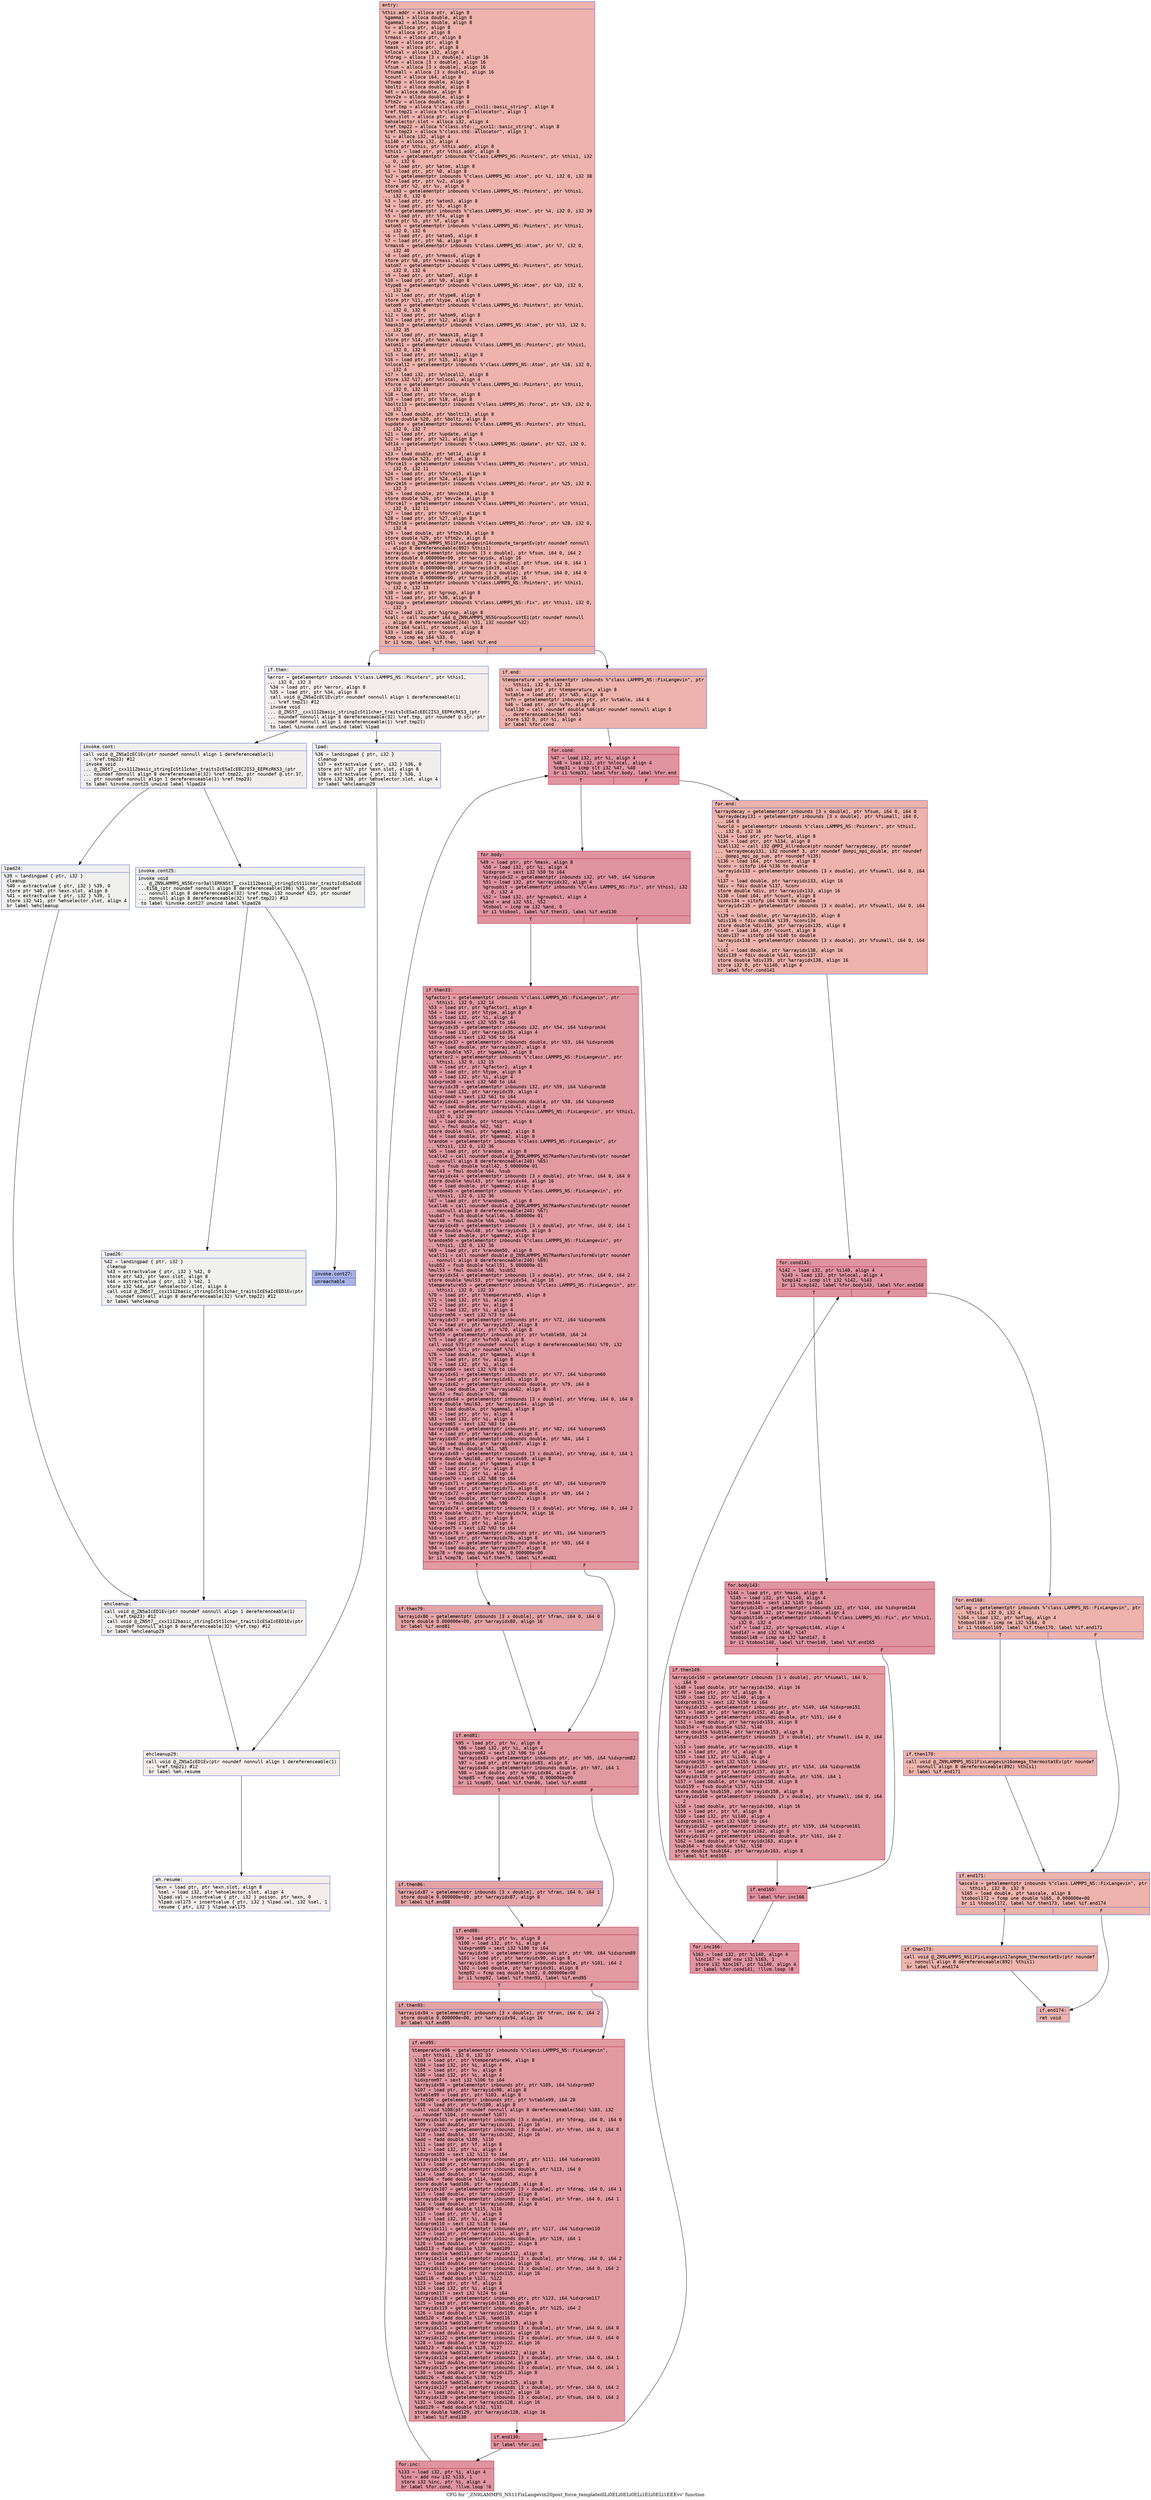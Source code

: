 digraph "CFG for '_ZN9LAMMPS_NS11FixLangevin20post_force_templatedILi0ELi0ELi0ELi1ELi0ELi1EEEvv' function" {
	label="CFG for '_ZN9LAMMPS_NS11FixLangevin20post_force_templatedILi0ELi0ELi0ELi1ELi0ELi1EEEvv' function";

	Node0x55e6b22d0300 [shape=record,color="#3d50c3ff", style=filled, fillcolor="#d6524470" fontname="Courier",label="{entry:\l|  %this.addr = alloca ptr, align 8\l  %gamma1 = alloca double, align 8\l  %gamma2 = alloca double, align 8\l  %v = alloca ptr, align 8\l  %f = alloca ptr, align 8\l  %rmass = alloca ptr, align 8\l  %type = alloca ptr, align 8\l  %mask = alloca ptr, align 8\l  %nlocal = alloca i32, align 4\l  %fdrag = alloca [3 x double], align 16\l  %fran = alloca [3 x double], align 16\l  %fsum = alloca [3 x double], align 16\l  %fsumall = alloca [3 x double], align 16\l  %count = alloca i64, align 8\l  %fswap = alloca double, align 8\l  %boltz = alloca double, align 8\l  %dt = alloca double, align 8\l  %mvv2e = alloca double, align 8\l  %ftm2v = alloca double, align 8\l  %ref.tmp = alloca %\"class.std::__cxx11::basic_string\", align 8\l  %ref.tmp21 = alloca %\"class.std::allocator\", align 1\l  %exn.slot = alloca ptr, align 8\l  %ehselector.slot = alloca i32, align 4\l  %ref.tmp22 = alloca %\"class.std::__cxx11::basic_string\", align 8\l  %ref.tmp23 = alloca %\"class.std::allocator\", align 1\l  %i = alloca i32, align 4\l  %i140 = alloca i32, align 4\l  store ptr %this, ptr %this.addr, align 8\l  %this1 = load ptr, ptr %this.addr, align 8\l  %atom = getelementptr inbounds %\"class.LAMMPS_NS::Pointers\", ptr %this1, i32\l... 0, i32 6\l  %0 = load ptr, ptr %atom, align 8\l  %1 = load ptr, ptr %0, align 8\l  %v2 = getelementptr inbounds %\"class.LAMMPS_NS::Atom\", ptr %1, i32 0, i32 38\l  %2 = load ptr, ptr %v2, align 8\l  store ptr %2, ptr %v, align 8\l  %atom3 = getelementptr inbounds %\"class.LAMMPS_NS::Pointers\", ptr %this1,\l... i32 0, i32 6\l  %3 = load ptr, ptr %atom3, align 8\l  %4 = load ptr, ptr %3, align 8\l  %f4 = getelementptr inbounds %\"class.LAMMPS_NS::Atom\", ptr %4, i32 0, i32 39\l  %5 = load ptr, ptr %f4, align 8\l  store ptr %5, ptr %f, align 8\l  %atom5 = getelementptr inbounds %\"class.LAMMPS_NS::Pointers\", ptr %this1,\l... i32 0, i32 6\l  %6 = load ptr, ptr %atom5, align 8\l  %7 = load ptr, ptr %6, align 8\l  %rmass6 = getelementptr inbounds %\"class.LAMMPS_NS::Atom\", ptr %7, i32 0,\l... i32 40\l  %8 = load ptr, ptr %rmass6, align 8\l  store ptr %8, ptr %rmass, align 8\l  %atom7 = getelementptr inbounds %\"class.LAMMPS_NS::Pointers\", ptr %this1,\l... i32 0, i32 6\l  %9 = load ptr, ptr %atom7, align 8\l  %10 = load ptr, ptr %9, align 8\l  %type8 = getelementptr inbounds %\"class.LAMMPS_NS::Atom\", ptr %10, i32 0,\l... i32 34\l  %11 = load ptr, ptr %type8, align 8\l  store ptr %11, ptr %type, align 8\l  %atom9 = getelementptr inbounds %\"class.LAMMPS_NS::Pointers\", ptr %this1,\l... i32 0, i32 6\l  %12 = load ptr, ptr %atom9, align 8\l  %13 = load ptr, ptr %12, align 8\l  %mask10 = getelementptr inbounds %\"class.LAMMPS_NS::Atom\", ptr %13, i32 0,\l... i32 35\l  %14 = load ptr, ptr %mask10, align 8\l  store ptr %14, ptr %mask, align 8\l  %atom11 = getelementptr inbounds %\"class.LAMMPS_NS::Pointers\", ptr %this1,\l... i32 0, i32 6\l  %15 = load ptr, ptr %atom11, align 8\l  %16 = load ptr, ptr %15, align 8\l  %nlocal12 = getelementptr inbounds %\"class.LAMMPS_NS::Atom\", ptr %16, i32 0,\l... i32 4\l  %17 = load i32, ptr %nlocal12, align 8\l  store i32 %17, ptr %nlocal, align 4\l  %force = getelementptr inbounds %\"class.LAMMPS_NS::Pointers\", ptr %this1,\l... i32 0, i32 11\l  %18 = load ptr, ptr %force, align 8\l  %19 = load ptr, ptr %18, align 8\l  %boltz13 = getelementptr inbounds %\"class.LAMMPS_NS::Force\", ptr %19, i32 0,\l... i32 1\l  %20 = load double, ptr %boltz13, align 8\l  store double %20, ptr %boltz, align 8\l  %update = getelementptr inbounds %\"class.LAMMPS_NS::Pointers\", ptr %this1,\l... i32 0, i32 7\l  %21 = load ptr, ptr %update, align 8\l  %22 = load ptr, ptr %21, align 8\l  %dt14 = getelementptr inbounds %\"class.LAMMPS_NS::Update\", ptr %22, i32 0,\l... i32 1\l  %23 = load double, ptr %dt14, align 8\l  store double %23, ptr %dt, align 8\l  %force15 = getelementptr inbounds %\"class.LAMMPS_NS::Pointers\", ptr %this1,\l... i32 0, i32 11\l  %24 = load ptr, ptr %force15, align 8\l  %25 = load ptr, ptr %24, align 8\l  %mvv2e16 = getelementptr inbounds %\"class.LAMMPS_NS::Force\", ptr %25, i32 0,\l... i32 3\l  %26 = load double, ptr %mvv2e16, align 8\l  store double %26, ptr %mvv2e, align 8\l  %force17 = getelementptr inbounds %\"class.LAMMPS_NS::Pointers\", ptr %this1,\l... i32 0, i32 11\l  %27 = load ptr, ptr %force17, align 8\l  %28 = load ptr, ptr %27, align 8\l  %ftm2v18 = getelementptr inbounds %\"class.LAMMPS_NS::Force\", ptr %28, i32 0,\l... i32 4\l  %29 = load double, ptr %ftm2v18, align 8\l  store double %29, ptr %ftm2v, align 8\l  call void @_ZN9LAMMPS_NS11FixLangevin14compute_targetEv(ptr noundef nonnull\l... align 8 dereferenceable(892) %this1)\l  %arrayidx = getelementptr inbounds [3 x double], ptr %fsum, i64 0, i64 2\l  store double 0.000000e+00, ptr %arrayidx, align 16\l  %arrayidx19 = getelementptr inbounds [3 x double], ptr %fsum, i64 0, i64 1\l  store double 0.000000e+00, ptr %arrayidx19, align 8\l  %arrayidx20 = getelementptr inbounds [3 x double], ptr %fsum, i64 0, i64 0\l  store double 0.000000e+00, ptr %arrayidx20, align 16\l  %group = getelementptr inbounds %\"class.LAMMPS_NS::Pointers\", ptr %this1,\l... i32 0, i32 13\l  %30 = load ptr, ptr %group, align 8\l  %31 = load ptr, ptr %30, align 8\l  %igroup = getelementptr inbounds %\"class.LAMMPS_NS::Fix\", ptr %this1, i32 0,\l... i32 3\l  %32 = load i32, ptr %igroup, align 8\l  %call = call noundef i64 @_ZN9LAMMPS_NS5Group5countEi(ptr noundef nonnull\l... align 8 dereferenceable(244) %31, i32 noundef %32)\l  store i64 %call, ptr %count, align 8\l  %33 = load i64, ptr %count, align 8\l  %cmp = icmp eq i64 %33, 0\l  br i1 %cmp, label %if.then, label %if.end\l|{<s0>T|<s1>F}}"];
	Node0x55e6b22d0300:s0 -> Node0x55e6b22d88a0[tooltip="entry -> if.then\nProbability 0.00%" ];
	Node0x55e6b22d0300:s1 -> Node0x55e6b22d8910[tooltip="entry -> if.end\nProbability 100.00%" ];
	Node0x55e6b22d88a0 [shape=record,color="#3d50c3ff", style=filled, fillcolor="#e5d8d170" fontname="Courier",label="{if.then:\l|  %error = getelementptr inbounds %\"class.LAMMPS_NS::Pointers\", ptr %this1,\l... i32 0, i32 3\l  %34 = load ptr, ptr %error, align 8\l  %35 = load ptr, ptr %34, align 8\l  call void @_ZNSaIcEC1Ev(ptr noundef nonnull align 1 dereferenceable(1)\l... %ref.tmp21) #12\l  invoke void\l... @_ZNSt7__cxx1112basic_stringIcSt11char_traitsIcESaIcEEC2IS3_EEPKcRKS3_(ptr\l... noundef nonnull align 8 dereferenceable(32) %ref.tmp, ptr noundef @.str, ptr\l... noundef nonnull align 1 dereferenceable(1) %ref.tmp21)\l          to label %invoke.cont unwind label %lpad\l}"];
	Node0x55e6b22d88a0 -> Node0x55e6b22d8d90[tooltip="if.then -> invoke.cont\nProbability 50.00%" ];
	Node0x55e6b22d88a0 -> Node0x55e6b22d8de0[tooltip="if.then -> lpad\nProbability 50.00%" ];
	Node0x55e6b22d8d90 [shape=record,color="#3d50c3ff", style=filled, fillcolor="#e0dbd870" fontname="Courier",label="{invoke.cont:\l|  call void @_ZNSaIcEC1Ev(ptr noundef nonnull align 1 dereferenceable(1)\l... %ref.tmp23) #12\l  invoke void\l... @_ZNSt7__cxx1112basic_stringIcSt11char_traitsIcESaIcEEC2IS3_EEPKcRKS3_(ptr\l... noundef nonnull align 8 dereferenceable(32) %ref.tmp22, ptr noundef @.str.37,\l... ptr noundef nonnull align 1 dereferenceable(1) %ref.tmp23)\l          to label %invoke.cont25 unwind label %lpad24\l}"];
	Node0x55e6b22d8d90 -> Node0x55e6b22d90d0[tooltip="invoke.cont -> invoke.cont25\nProbability 50.00%" ];
	Node0x55e6b22d8d90 -> Node0x55e6b22d9120[tooltip="invoke.cont -> lpad24\nProbability 50.00%" ];
	Node0x55e6b22d90d0 [shape=record,color="#3d50c3ff", style=filled, fillcolor="#dedcdb70" fontname="Courier",label="{invoke.cont25:\l|  invoke void\l... @_ZN9LAMMPS_NS5Error3allERKNSt7__cxx1112basic_stringIcSt11char_traitsIcESaIcEE\l...EiS8_(ptr noundef nonnull align 8 dereferenceable(196) %35, ptr noundef\l... nonnull align 8 dereferenceable(32) %ref.tmp, i32 noundef 623, ptr noundef\l... nonnull align 8 dereferenceable(32) %ref.tmp22) #13\l          to label %invoke.cont27 unwind label %lpad26\l}"];
	Node0x55e6b22d90d0 -> Node0x55e6b22d9080[tooltip="invoke.cont25 -> invoke.cont27\nProbability 0.00%" ];
	Node0x55e6b22d90d0 -> Node0x55e6b22d9350[tooltip="invoke.cont25 -> lpad26\nProbability 100.00%" ];
	Node0x55e6b22d9080 [shape=record,color="#3d50c3ff", style=filled, fillcolor="#3d50c370" fontname="Courier",label="{invoke.cont27:\l|  unreachable\l}"];
	Node0x55e6b22d8de0 [shape=record,color="#3d50c3ff", style=filled, fillcolor="#e0dbd870" fontname="Courier",label="{lpad:\l|  %36 = landingpad \{ ptr, i32 \}\l          cleanup\l  %37 = extractvalue \{ ptr, i32 \} %36, 0\l  store ptr %37, ptr %exn.slot, align 8\l  %38 = extractvalue \{ ptr, i32 \} %36, 1\l  store i32 %38, ptr %ehselector.slot, align 4\l  br label %ehcleanup29\l}"];
	Node0x55e6b22d8de0 -> Node0x55e6b22d9850[tooltip="lpad -> ehcleanup29\nProbability 100.00%" ];
	Node0x55e6b22d9120 [shape=record,color="#3d50c3ff", style=filled, fillcolor="#dedcdb70" fontname="Courier",label="{lpad24:\l|  %39 = landingpad \{ ptr, i32 \}\l          cleanup\l  %40 = extractvalue \{ ptr, i32 \} %39, 0\l  store ptr %40, ptr %exn.slot, align 8\l  %41 = extractvalue \{ ptr, i32 \} %39, 1\l  store i32 %41, ptr %ehselector.slot, align 4\l  br label %ehcleanup\l}"];
	Node0x55e6b22d9120 -> Node0x55e6b22d9ba0[tooltip="lpad24 -> ehcleanup\nProbability 100.00%" ];
	Node0x55e6b22d9350 [shape=record,color="#3d50c3ff", style=filled, fillcolor="#dedcdb70" fontname="Courier",label="{lpad26:\l|  %42 = landingpad \{ ptr, i32 \}\l          cleanup\l  %43 = extractvalue \{ ptr, i32 \} %42, 0\l  store ptr %43, ptr %exn.slot, align 8\l  %44 = extractvalue \{ ptr, i32 \} %42, 1\l  store i32 %44, ptr %ehselector.slot, align 4\l  call void @_ZNSt7__cxx1112basic_stringIcSt11char_traitsIcESaIcEED1Ev(ptr\l... noundef nonnull align 8 dereferenceable(32) %ref.tmp22) #12\l  br label %ehcleanup\l}"];
	Node0x55e6b22d9350 -> Node0x55e6b22d9ba0[tooltip="lpad26 -> ehcleanup\nProbability 100.00%" ];
	Node0x55e6b22d9ba0 [shape=record,color="#3d50c3ff", style=filled, fillcolor="#e0dbd870" fontname="Courier",label="{ehcleanup:\l|  call void @_ZNSaIcED1Ev(ptr noundef nonnull align 1 dereferenceable(1)\l... %ref.tmp23) #12\l  call void @_ZNSt7__cxx1112basic_stringIcSt11char_traitsIcESaIcEED1Ev(ptr\l... noundef nonnull align 8 dereferenceable(32) %ref.tmp) #12\l  br label %ehcleanup29\l}"];
	Node0x55e6b22d9ba0 -> Node0x55e6b22d9850[tooltip="ehcleanup -> ehcleanup29\nProbability 100.00%" ];
	Node0x55e6b22d9850 [shape=record,color="#3d50c3ff", style=filled, fillcolor="#e5d8d170" fontname="Courier",label="{ehcleanup29:\l|  call void @_ZNSaIcED1Ev(ptr noundef nonnull align 1 dereferenceable(1)\l... %ref.tmp21) #12\l  br label %eh.resume\l}"];
	Node0x55e6b22d9850 -> Node0x55e6b22da450[tooltip="ehcleanup29 -> eh.resume\nProbability 100.00%" ];
	Node0x55e6b22d8910 [shape=record,color="#3d50c3ff", style=filled, fillcolor="#d6524470" fontname="Courier",label="{if.end:\l|  %temperature = getelementptr inbounds %\"class.LAMMPS_NS::FixLangevin\", ptr\l... %this1, i32 0, i32 33\l  %45 = load ptr, ptr %temperature, align 8\l  %vtable = load ptr, ptr %45, align 8\l  %vfn = getelementptr inbounds ptr, ptr %vtable, i64 6\l  %46 = load ptr, ptr %vfn, align 8\l  %call30 = call noundef double %46(ptr noundef nonnull align 8\l... dereferenceable(564) %45)\l  store i32 0, ptr %i, align 4\l  br label %for.cond\l}"];
	Node0x55e6b22d8910 -> Node0x55e6b22da9f0[tooltip="if.end -> for.cond\nProbability 100.00%" ];
	Node0x55e6b22da9f0 [shape=record,color="#b70d28ff", style=filled, fillcolor="#b70d2870" fontname="Courier",label="{for.cond:\l|  %47 = load i32, ptr %i, align 4\l  %48 = load i32, ptr %nlocal, align 4\l  %cmp31 = icmp slt i32 %47, %48\l  br i1 %cmp31, label %for.body, label %for.end\l|{<s0>T|<s1>F}}"];
	Node0x55e6b22da9f0:s0 -> Node0x55e6b22db4a0[tooltip="for.cond -> for.body\nProbability 96.88%" ];
	Node0x55e6b22da9f0:s1 -> Node0x55e6b22db520[tooltip="for.cond -> for.end\nProbability 3.12%" ];
	Node0x55e6b22db4a0 [shape=record,color="#b70d28ff", style=filled, fillcolor="#b70d2870" fontname="Courier",label="{for.body:\l|  %49 = load ptr, ptr %mask, align 8\l  %50 = load i32, ptr %i, align 4\l  %idxprom = sext i32 %50 to i64\l  %arrayidx32 = getelementptr inbounds i32, ptr %49, i64 %idxprom\l  %51 = load i32, ptr %arrayidx32, align 4\l  %groupbit = getelementptr inbounds %\"class.LAMMPS_NS::Fix\", ptr %this1, i32\l... 0, i32 4\l  %52 = load i32, ptr %groupbit, align 4\l  %and = and i32 %51, %52\l  %tobool = icmp ne i32 %and, 0\l  br i1 %tobool, label %if.then33, label %if.end130\l|{<s0>T|<s1>F}}"];
	Node0x55e6b22db4a0:s0 -> Node0x55e6b22dbbf0[tooltip="for.body -> if.then33\nProbability 62.50%" ];
	Node0x55e6b22db4a0:s1 -> Node0x55e6b22dbc70[tooltip="for.body -> if.end130\nProbability 37.50%" ];
	Node0x55e6b22dbbf0 [shape=record,color="#b70d28ff", style=filled, fillcolor="#bb1b2c70" fontname="Courier",label="{if.then33:\l|  %gfactor1 = getelementptr inbounds %\"class.LAMMPS_NS::FixLangevin\", ptr\l... %this1, i32 0, i32 14\l  %53 = load ptr, ptr %gfactor1, align 8\l  %54 = load ptr, ptr %type, align 8\l  %55 = load i32, ptr %i, align 4\l  %idxprom34 = sext i32 %55 to i64\l  %arrayidx35 = getelementptr inbounds i32, ptr %54, i64 %idxprom34\l  %56 = load i32, ptr %arrayidx35, align 4\l  %idxprom36 = sext i32 %56 to i64\l  %arrayidx37 = getelementptr inbounds double, ptr %53, i64 %idxprom36\l  %57 = load double, ptr %arrayidx37, align 8\l  store double %57, ptr %gamma1, align 8\l  %gfactor2 = getelementptr inbounds %\"class.LAMMPS_NS::FixLangevin\", ptr\l... %this1, i32 0, i32 15\l  %58 = load ptr, ptr %gfactor2, align 8\l  %59 = load ptr, ptr %type, align 8\l  %60 = load i32, ptr %i, align 4\l  %idxprom38 = sext i32 %60 to i64\l  %arrayidx39 = getelementptr inbounds i32, ptr %59, i64 %idxprom38\l  %61 = load i32, ptr %arrayidx39, align 4\l  %idxprom40 = sext i32 %61 to i64\l  %arrayidx41 = getelementptr inbounds double, ptr %58, i64 %idxprom40\l  %62 = load double, ptr %arrayidx41, align 8\l  %tsqrt = getelementptr inbounds %\"class.LAMMPS_NS::FixLangevin\", ptr %this1,\l... i32 0, i32 19\l  %63 = load double, ptr %tsqrt, align 8\l  %mul = fmul double %62, %63\l  store double %mul, ptr %gamma2, align 8\l  %64 = load double, ptr %gamma2, align 8\l  %random = getelementptr inbounds %\"class.LAMMPS_NS::FixLangevin\", ptr\l... %this1, i32 0, i32 36\l  %65 = load ptr, ptr %random, align 8\l  %call42 = call noundef double @_ZN9LAMMPS_NS7RanMars7uniformEv(ptr noundef\l... nonnull align 8 dereferenceable(240) %65)\l  %sub = fsub double %call42, 5.000000e-01\l  %mul43 = fmul double %64, %sub\l  %arrayidx44 = getelementptr inbounds [3 x double], ptr %fran, i64 0, i64 0\l  store double %mul43, ptr %arrayidx44, align 16\l  %66 = load double, ptr %gamma2, align 8\l  %random45 = getelementptr inbounds %\"class.LAMMPS_NS::FixLangevin\", ptr\l... %this1, i32 0, i32 36\l  %67 = load ptr, ptr %random45, align 8\l  %call46 = call noundef double @_ZN9LAMMPS_NS7RanMars7uniformEv(ptr noundef\l... nonnull align 8 dereferenceable(240) %67)\l  %sub47 = fsub double %call46, 5.000000e-01\l  %mul48 = fmul double %66, %sub47\l  %arrayidx49 = getelementptr inbounds [3 x double], ptr %fran, i64 0, i64 1\l  store double %mul48, ptr %arrayidx49, align 8\l  %68 = load double, ptr %gamma2, align 8\l  %random50 = getelementptr inbounds %\"class.LAMMPS_NS::FixLangevin\", ptr\l... %this1, i32 0, i32 36\l  %69 = load ptr, ptr %random50, align 8\l  %call51 = call noundef double @_ZN9LAMMPS_NS7RanMars7uniformEv(ptr noundef\l... nonnull align 8 dereferenceable(240) %69)\l  %sub52 = fsub double %call51, 5.000000e-01\l  %mul53 = fmul double %68, %sub52\l  %arrayidx54 = getelementptr inbounds [3 x double], ptr %fran, i64 0, i64 2\l  store double %mul53, ptr %arrayidx54, align 16\l  %temperature55 = getelementptr inbounds %\"class.LAMMPS_NS::FixLangevin\", ptr\l... %this1, i32 0, i32 33\l  %70 = load ptr, ptr %temperature55, align 8\l  %71 = load i32, ptr %i, align 4\l  %72 = load ptr, ptr %v, align 8\l  %73 = load i32, ptr %i, align 4\l  %idxprom56 = sext i32 %73 to i64\l  %arrayidx57 = getelementptr inbounds ptr, ptr %72, i64 %idxprom56\l  %74 = load ptr, ptr %arrayidx57, align 8\l  %vtable58 = load ptr, ptr %70, align 8\l  %vfn59 = getelementptr inbounds ptr, ptr %vtable58, i64 24\l  %75 = load ptr, ptr %vfn59, align 8\l  call void %75(ptr noundef nonnull align 8 dereferenceable(564) %70, i32\l... noundef %71, ptr noundef %74)\l  %76 = load double, ptr %gamma1, align 8\l  %77 = load ptr, ptr %v, align 8\l  %78 = load i32, ptr %i, align 4\l  %idxprom60 = sext i32 %78 to i64\l  %arrayidx61 = getelementptr inbounds ptr, ptr %77, i64 %idxprom60\l  %79 = load ptr, ptr %arrayidx61, align 8\l  %arrayidx62 = getelementptr inbounds double, ptr %79, i64 0\l  %80 = load double, ptr %arrayidx62, align 8\l  %mul63 = fmul double %76, %80\l  %arrayidx64 = getelementptr inbounds [3 x double], ptr %fdrag, i64 0, i64 0\l  store double %mul63, ptr %arrayidx64, align 16\l  %81 = load double, ptr %gamma1, align 8\l  %82 = load ptr, ptr %v, align 8\l  %83 = load i32, ptr %i, align 4\l  %idxprom65 = sext i32 %83 to i64\l  %arrayidx66 = getelementptr inbounds ptr, ptr %82, i64 %idxprom65\l  %84 = load ptr, ptr %arrayidx66, align 8\l  %arrayidx67 = getelementptr inbounds double, ptr %84, i64 1\l  %85 = load double, ptr %arrayidx67, align 8\l  %mul68 = fmul double %81, %85\l  %arrayidx69 = getelementptr inbounds [3 x double], ptr %fdrag, i64 0, i64 1\l  store double %mul68, ptr %arrayidx69, align 8\l  %86 = load double, ptr %gamma1, align 8\l  %87 = load ptr, ptr %v, align 8\l  %88 = load i32, ptr %i, align 4\l  %idxprom70 = sext i32 %88 to i64\l  %arrayidx71 = getelementptr inbounds ptr, ptr %87, i64 %idxprom70\l  %89 = load ptr, ptr %arrayidx71, align 8\l  %arrayidx72 = getelementptr inbounds double, ptr %89, i64 2\l  %90 = load double, ptr %arrayidx72, align 8\l  %mul73 = fmul double %86, %90\l  %arrayidx74 = getelementptr inbounds [3 x double], ptr %fdrag, i64 0, i64 2\l  store double %mul73, ptr %arrayidx74, align 16\l  %91 = load ptr, ptr %v, align 8\l  %92 = load i32, ptr %i, align 4\l  %idxprom75 = sext i32 %92 to i64\l  %arrayidx76 = getelementptr inbounds ptr, ptr %91, i64 %idxprom75\l  %93 = load ptr, ptr %arrayidx76, align 8\l  %arrayidx77 = getelementptr inbounds double, ptr %93, i64 0\l  %94 = load double, ptr %arrayidx77, align 8\l  %cmp78 = fcmp oeq double %94, 0.000000e+00\l  br i1 %cmp78, label %if.then79, label %if.end81\l|{<s0>T|<s1>F}}"];
	Node0x55e6b22dbbf0:s0 -> Node0x55e6b22e0660[tooltip="if.then33 -> if.then79\nProbability 62.50%" ];
	Node0x55e6b22dbbf0:s1 -> Node0x55e6b22e06e0[tooltip="if.then33 -> if.end81\nProbability 37.50%" ];
	Node0x55e6b22e0660 [shape=record,color="#3d50c3ff", style=filled, fillcolor="#c32e3170" fontname="Courier",label="{if.then79:\l|  %arrayidx80 = getelementptr inbounds [3 x double], ptr %fran, i64 0, i64 0\l  store double 0.000000e+00, ptr %arrayidx80, align 16\l  br label %if.end81\l}"];
	Node0x55e6b22e0660 -> Node0x55e6b22e06e0[tooltip="if.then79 -> if.end81\nProbability 100.00%" ];
	Node0x55e6b22e06e0 [shape=record,color="#b70d28ff", style=filled, fillcolor="#bb1b2c70" fontname="Courier",label="{if.end81:\l|  %95 = load ptr, ptr %v, align 8\l  %96 = load i32, ptr %i, align 4\l  %idxprom82 = sext i32 %96 to i64\l  %arrayidx83 = getelementptr inbounds ptr, ptr %95, i64 %idxprom82\l  %97 = load ptr, ptr %arrayidx83, align 8\l  %arrayidx84 = getelementptr inbounds double, ptr %97, i64 1\l  %98 = load double, ptr %arrayidx84, align 8\l  %cmp85 = fcmp oeq double %98, 0.000000e+00\l  br i1 %cmp85, label %if.then86, label %if.end88\l|{<s0>T|<s1>F}}"];
	Node0x55e6b22e06e0:s0 -> Node0x55e6b22dafd0[tooltip="if.end81 -> if.then86\nProbability 62.50%" ];
	Node0x55e6b22e06e0:s1 -> Node0x55e6b22db050[tooltip="if.end81 -> if.end88\nProbability 37.50%" ];
	Node0x55e6b22dafd0 [shape=record,color="#3d50c3ff", style=filled, fillcolor="#c32e3170" fontname="Courier",label="{if.then86:\l|  %arrayidx87 = getelementptr inbounds [3 x double], ptr %fran, i64 0, i64 1\l  store double 0.000000e+00, ptr %arrayidx87, align 8\l  br label %if.end88\l}"];
	Node0x55e6b22dafd0 -> Node0x55e6b22db050[tooltip="if.then86 -> if.end88\nProbability 100.00%" ];
	Node0x55e6b22db050 [shape=record,color="#b70d28ff", style=filled, fillcolor="#bb1b2c70" fontname="Courier",label="{if.end88:\l|  %99 = load ptr, ptr %v, align 8\l  %100 = load i32, ptr %i, align 4\l  %idxprom89 = sext i32 %100 to i64\l  %arrayidx90 = getelementptr inbounds ptr, ptr %99, i64 %idxprom89\l  %101 = load ptr, ptr %arrayidx90, align 8\l  %arrayidx91 = getelementptr inbounds double, ptr %101, i64 2\l  %102 = load double, ptr %arrayidx91, align 8\l  %cmp92 = fcmp oeq double %102, 0.000000e+00\l  br i1 %cmp92, label %if.then93, label %if.end95\l|{<s0>T|<s1>F}}"];
	Node0x55e6b22db050:s0 -> Node0x55e6b22e2000[tooltip="if.end88 -> if.then93\nProbability 62.50%" ];
	Node0x55e6b22db050:s1 -> Node0x55e6b22e2080[tooltip="if.end88 -> if.end95\nProbability 37.50%" ];
	Node0x55e6b22e2000 [shape=record,color="#3d50c3ff", style=filled, fillcolor="#c32e3170" fontname="Courier",label="{if.then93:\l|  %arrayidx94 = getelementptr inbounds [3 x double], ptr %fran, i64 0, i64 2\l  store double 0.000000e+00, ptr %arrayidx94, align 16\l  br label %if.end95\l}"];
	Node0x55e6b22e2000 -> Node0x55e6b22e2080[tooltip="if.then93 -> if.end95\nProbability 100.00%" ];
	Node0x55e6b22e2080 [shape=record,color="#b70d28ff", style=filled, fillcolor="#bb1b2c70" fontname="Courier",label="{if.end95:\l|  %temperature96 = getelementptr inbounds %\"class.LAMMPS_NS::FixLangevin\",\l... ptr %this1, i32 0, i32 33\l  %103 = load ptr, ptr %temperature96, align 8\l  %104 = load i32, ptr %i, align 4\l  %105 = load ptr, ptr %v, align 8\l  %106 = load i32, ptr %i, align 4\l  %idxprom97 = sext i32 %106 to i64\l  %arrayidx98 = getelementptr inbounds ptr, ptr %105, i64 %idxprom97\l  %107 = load ptr, ptr %arrayidx98, align 8\l  %vtable99 = load ptr, ptr %103, align 8\l  %vfn100 = getelementptr inbounds ptr, ptr %vtable99, i64 28\l  %108 = load ptr, ptr %vfn100, align 8\l  call void %108(ptr noundef nonnull align 8 dereferenceable(564) %103, i32\l... noundef %104, ptr noundef %107)\l  %arrayidx101 = getelementptr inbounds [3 x double], ptr %fdrag, i64 0, i64 0\l  %109 = load double, ptr %arrayidx101, align 16\l  %arrayidx102 = getelementptr inbounds [3 x double], ptr %fran, i64 0, i64 0\l  %110 = load double, ptr %arrayidx102, align 16\l  %add = fadd double %109, %110\l  %111 = load ptr, ptr %f, align 8\l  %112 = load i32, ptr %i, align 4\l  %idxprom103 = sext i32 %112 to i64\l  %arrayidx104 = getelementptr inbounds ptr, ptr %111, i64 %idxprom103\l  %113 = load ptr, ptr %arrayidx104, align 8\l  %arrayidx105 = getelementptr inbounds double, ptr %113, i64 0\l  %114 = load double, ptr %arrayidx105, align 8\l  %add106 = fadd double %114, %add\l  store double %add106, ptr %arrayidx105, align 8\l  %arrayidx107 = getelementptr inbounds [3 x double], ptr %fdrag, i64 0, i64 1\l  %115 = load double, ptr %arrayidx107, align 8\l  %arrayidx108 = getelementptr inbounds [3 x double], ptr %fran, i64 0, i64 1\l  %116 = load double, ptr %arrayidx108, align 8\l  %add109 = fadd double %115, %116\l  %117 = load ptr, ptr %f, align 8\l  %118 = load i32, ptr %i, align 4\l  %idxprom110 = sext i32 %118 to i64\l  %arrayidx111 = getelementptr inbounds ptr, ptr %117, i64 %idxprom110\l  %119 = load ptr, ptr %arrayidx111, align 8\l  %arrayidx112 = getelementptr inbounds double, ptr %119, i64 1\l  %120 = load double, ptr %arrayidx112, align 8\l  %add113 = fadd double %120, %add109\l  store double %add113, ptr %arrayidx112, align 8\l  %arrayidx114 = getelementptr inbounds [3 x double], ptr %fdrag, i64 0, i64 2\l  %121 = load double, ptr %arrayidx114, align 16\l  %arrayidx115 = getelementptr inbounds [3 x double], ptr %fran, i64 0, i64 2\l  %122 = load double, ptr %arrayidx115, align 16\l  %add116 = fadd double %121, %122\l  %123 = load ptr, ptr %f, align 8\l  %124 = load i32, ptr %i, align 4\l  %idxprom117 = sext i32 %124 to i64\l  %arrayidx118 = getelementptr inbounds ptr, ptr %123, i64 %idxprom117\l  %125 = load ptr, ptr %arrayidx118, align 8\l  %arrayidx119 = getelementptr inbounds double, ptr %125, i64 2\l  %126 = load double, ptr %arrayidx119, align 8\l  %add120 = fadd double %126, %add116\l  store double %add120, ptr %arrayidx119, align 8\l  %arrayidx121 = getelementptr inbounds [3 x double], ptr %fran, i64 0, i64 0\l  %127 = load double, ptr %arrayidx121, align 16\l  %arrayidx122 = getelementptr inbounds [3 x double], ptr %fsum, i64 0, i64 0\l  %128 = load double, ptr %arrayidx122, align 16\l  %add123 = fadd double %128, %127\l  store double %add123, ptr %arrayidx122, align 16\l  %arrayidx124 = getelementptr inbounds [3 x double], ptr %fran, i64 0, i64 1\l  %129 = load double, ptr %arrayidx124, align 8\l  %arrayidx125 = getelementptr inbounds [3 x double], ptr %fsum, i64 0, i64 1\l  %130 = load double, ptr %arrayidx125, align 8\l  %add126 = fadd double %130, %129\l  store double %add126, ptr %arrayidx125, align 8\l  %arrayidx127 = getelementptr inbounds [3 x double], ptr %fran, i64 0, i64 2\l  %131 = load double, ptr %arrayidx127, align 16\l  %arrayidx128 = getelementptr inbounds [3 x double], ptr %fsum, i64 0, i64 2\l  %132 = load double, ptr %arrayidx128, align 16\l  %add129 = fadd double %132, %131\l  store double %add129, ptr %arrayidx128, align 16\l  br label %if.end130\l}"];
	Node0x55e6b22e2080 -> Node0x55e6b22dbc70[tooltip="if.end95 -> if.end130\nProbability 100.00%" ];
	Node0x55e6b22dbc70 [shape=record,color="#b70d28ff", style=filled, fillcolor="#b70d2870" fontname="Courier",label="{if.end130:\l|  br label %for.inc\l}"];
	Node0x55e6b22dbc70 -> Node0x55e6b22e5330[tooltip="if.end130 -> for.inc\nProbability 100.00%" ];
	Node0x55e6b22e5330 [shape=record,color="#b70d28ff", style=filled, fillcolor="#b70d2870" fontname="Courier",label="{for.inc:\l|  %133 = load i32, ptr %i, align 4\l  %inc = add nsw i32 %133, 1\l  store i32 %inc, ptr %i, align 4\l  br label %for.cond, !llvm.loop !6\l}"];
	Node0x55e6b22e5330 -> Node0x55e6b22da9f0[tooltip="for.inc -> for.cond\nProbability 100.00%" ];
	Node0x55e6b22db520 [shape=record,color="#3d50c3ff", style=filled, fillcolor="#d6524470" fontname="Courier",label="{for.end:\l|  %arraydecay = getelementptr inbounds [3 x double], ptr %fsum, i64 0, i64 0\l  %arraydecay131 = getelementptr inbounds [3 x double], ptr %fsumall, i64 0,\l... i64 0\l  %world = getelementptr inbounds %\"class.LAMMPS_NS::Pointers\", ptr %this1,\l... i32 0, i32 16\l  %134 = load ptr, ptr %world, align 8\l  %135 = load ptr, ptr %134, align 8\l  %call132 = call i32 @MPI_Allreduce(ptr noundef %arraydecay, ptr noundef\l... %arraydecay131, i32 noundef 3, ptr noundef @ompi_mpi_double, ptr noundef\l... @ompi_mpi_op_sum, ptr noundef %135)\l  %136 = load i64, ptr %count, align 8\l  %conv = sitofp i64 %136 to double\l  %arrayidx133 = getelementptr inbounds [3 x double], ptr %fsumall, i64 0, i64\l... 0\l  %137 = load double, ptr %arrayidx133, align 16\l  %div = fdiv double %137, %conv\l  store double %div, ptr %arrayidx133, align 16\l  %138 = load i64, ptr %count, align 8\l  %conv134 = sitofp i64 %138 to double\l  %arrayidx135 = getelementptr inbounds [3 x double], ptr %fsumall, i64 0, i64\l... 1\l  %139 = load double, ptr %arrayidx135, align 8\l  %div136 = fdiv double %139, %conv134\l  store double %div136, ptr %arrayidx135, align 8\l  %140 = load i64, ptr %count, align 8\l  %conv137 = sitofp i64 %140 to double\l  %arrayidx138 = getelementptr inbounds [3 x double], ptr %fsumall, i64 0, i64\l... 2\l  %141 = load double, ptr %arrayidx138, align 16\l  %div139 = fdiv double %141, %conv137\l  store double %div139, ptr %arrayidx138, align 16\l  store i32 0, ptr %i140, align 4\l  br label %for.cond141\l}"];
	Node0x55e6b22db520 -> Node0x55e6b22ddab0[tooltip="for.end -> for.cond141\nProbability 100.00%" ];
	Node0x55e6b22ddab0 [shape=record,color="#b70d28ff", style=filled, fillcolor="#b70d2870" fontname="Courier",label="{for.cond141:\l|  %142 = load i32, ptr %i140, align 4\l  %143 = load i32, ptr %nlocal, align 4\l  %cmp142 = icmp slt i32 %142, %143\l  br i1 %cmp142, label %for.body143, label %for.end168\l|{<s0>T|<s1>F}}"];
	Node0x55e6b22ddab0:s0 -> Node0x55e6b22e7750[tooltip="for.cond141 -> for.body143\nProbability 96.88%" ];
	Node0x55e6b22ddab0:s1 -> Node0x55e6b22e77d0[tooltip="for.cond141 -> for.end168\nProbability 3.12%" ];
	Node0x55e6b22e7750 [shape=record,color="#b70d28ff", style=filled, fillcolor="#b70d2870" fontname="Courier",label="{for.body143:\l|  %144 = load ptr, ptr %mask, align 8\l  %145 = load i32, ptr %i140, align 4\l  %idxprom144 = sext i32 %145 to i64\l  %arrayidx145 = getelementptr inbounds i32, ptr %144, i64 %idxprom144\l  %146 = load i32, ptr %arrayidx145, align 4\l  %groupbit146 = getelementptr inbounds %\"class.LAMMPS_NS::Fix\", ptr %this1,\l... i32 0, i32 4\l  %147 = load i32, ptr %groupbit146, align 4\l  %and147 = and i32 %146, %147\l  %tobool148 = icmp ne i32 %and147, 0\l  br i1 %tobool148, label %if.then149, label %if.end165\l|{<s0>T|<s1>F}}"];
	Node0x55e6b22e7750:s0 -> Node0x55e6b22e7ed0[tooltip="for.body143 -> if.then149\nProbability 62.50%" ];
	Node0x55e6b22e7750:s1 -> Node0x55e6b22e7f50[tooltip="for.body143 -> if.end165\nProbability 37.50%" ];
	Node0x55e6b22e7ed0 [shape=record,color="#b70d28ff", style=filled, fillcolor="#bb1b2c70" fontname="Courier",label="{if.then149:\l|  %arrayidx150 = getelementptr inbounds [3 x double], ptr %fsumall, i64 0,\l... i64 0\l  %148 = load double, ptr %arrayidx150, align 16\l  %149 = load ptr, ptr %f, align 8\l  %150 = load i32, ptr %i140, align 4\l  %idxprom151 = sext i32 %150 to i64\l  %arrayidx152 = getelementptr inbounds ptr, ptr %149, i64 %idxprom151\l  %151 = load ptr, ptr %arrayidx152, align 8\l  %arrayidx153 = getelementptr inbounds double, ptr %151, i64 0\l  %152 = load double, ptr %arrayidx153, align 8\l  %sub154 = fsub double %152, %148\l  store double %sub154, ptr %arrayidx153, align 8\l  %arrayidx155 = getelementptr inbounds [3 x double], ptr %fsumall, i64 0, i64\l... 1\l  %153 = load double, ptr %arrayidx155, align 8\l  %154 = load ptr, ptr %f, align 8\l  %155 = load i32, ptr %i140, align 4\l  %idxprom156 = sext i32 %155 to i64\l  %arrayidx157 = getelementptr inbounds ptr, ptr %154, i64 %idxprom156\l  %156 = load ptr, ptr %arrayidx157, align 8\l  %arrayidx158 = getelementptr inbounds double, ptr %156, i64 1\l  %157 = load double, ptr %arrayidx158, align 8\l  %sub159 = fsub double %157, %153\l  store double %sub159, ptr %arrayidx158, align 8\l  %arrayidx160 = getelementptr inbounds [3 x double], ptr %fsumall, i64 0, i64\l... 2\l  %158 = load double, ptr %arrayidx160, align 16\l  %159 = load ptr, ptr %f, align 8\l  %160 = load i32, ptr %i140, align 4\l  %idxprom161 = sext i32 %160 to i64\l  %arrayidx162 = getelementptr inbounds ptr, ptr %159, i64 %idxprom161\l  %161 = load ptr, ptr %arrayidx162, align 8\l  %arrayidx163 = getelementptr inbounds double, ptr %161, i64 2\l  %162 = load double, ptr %arrayidx163, align 8\l  %sub164 = fsub double %162, %158\l  store double %sub164, ptr %arrayidx163, align 8\l  br label %if.end165\l}"];
	Node0x55e6b22e7ed0 -> Node0x55e6b22e7f50[tooltip="if.then149 -> if.end165\nProbability 100.00%" ];
	Node0x55e6b22e7f50 [shape=record,color="#b70d28ff", style=filled, fillcolor="#b70d2870" fontname="Courier",label="{if.end165:\l|  br label %for.inc166\l}"];
	Node0x55e6b22e7f50 -> Node0x55e6b22e95f0[tooltip="if.end165 -> for.inc166\nProbability 100.00%" ];
	Node0x55e6b22e95f0 [shape=record,color="#b70d28ff", style=filled, fillcolor="#b70d2870" fontname="Courier",label="{for.inc166:\l|  %163 = load i32, ptr %i140, align 4\l  %inc167 = add nsw i32 %163, 1\l  store i32 %inc167, ptr %i140, align 4\l  br label %for.cond141, !llvm.loop !8\l}"];
	Node0x55e6b22e95f0 -> Node0x55e6b22ddab0[tooltip="for.inc166 -> for.cond141\nProbability 100.00%" ];
	Node0x55e6b22e77d0 [shape=record,color="#3d50c3ff", style=filled, fillcolor="#d6524470" fontname="Courier",label="{for.end168:\l|  %oflag = getelementptr inbounds %\"class.LAMMPS_NS::FixLangevin\", ptr\l... %this1, i32 0, i32 4\l  %164 = load i32, ptr %oflag, align 4\l  %tobool169 = icmp ne i32 %164, 0\l  br i1 %tobool169, label %if.then170, label %if.end171\l|{<s0>T|<s1>F}}"];
	Node0x55e6b22e77d0:s0 -> Node0x55e6b22e9c90[tooltip="for.end168 -> if.then170\nProbability 62.50%" ];
	Node0x55e6b22e77d0:s1 -> Node0x55e6b22e9d10[tooltip="for.end168 -> if.end171\nProbability 37.50%" ];
	Node0x55e6b22e9c90 [shape=record,color="#3d50c3ff", style=filled, fillcolor="#d8564670" fontname="Courier",label="{if.then170:\l|  call void @_ZN9LAMMPS_NS11FixLangevin16omega_thermostatEv(ptr noundef\l... nonnull align 8 dereferenceable(892) %this1)\l  br label %if.end171\l}"];
	Node0x55e6b22e9c90 -> Node0x55e6b22e9d10[tooltip="if.then170 -> if.end171\nProbability 100.00%" ];
	Node0x55e6b22e9d10 [shape=record,color="#3d50c3ff", style=filled, fillcolor="#d6524470" fontname="Courier",label="{if.end171:\l|  %ascale = getelementptr inbounds %\"class.LAMMPS_NS::FixLangevin\", ptr\l... %this1, i32 0, i32 9\l  %165 = load double, ptr %ascale, align 8\l  %tobool172 = fcmp une double %165, 0.000000e+00\l  br i1 %tobool172, label %if.then173, label %if.end174\l|{<s0>T|<s1>F}}"];
	Node0x55e6b22e9d10:s0 -> Node0x55e6b22ea240[tooltip="if.end171 -> if.then173\nProbability 62.50%" ];
	Node0x55e6b22e9d10:s1 -> Node0x55e6b22ea2c0[tooltip="if.end171 -> if.end174\nProbability 37.50%" ];
	Node0x55e6b22ea240 [shape=record,color="#3d50c3ff", style=filled, fillcolor="#d8564670" fontname="Courier",label="{if.then173:\l|  call void @_ZN9LAMMPS_NS11FixLangevin17angmom_thermostatEv(ptr noundef\l... nonnull align 8 dereferenceable(892) %this1)\l  br label %if.end174\l}"];
	Node0x55e6b22ea240 -> Node0x55e6b22ea2c0[tooltip="if.then173 -> if.end174\nProbability 100.00%" ];
	Node0x55e6b22ea2c0 [shape=record,color="#3d50c3ff", style=filled, fillcolor="#d6524470" fontname="Courier",label="{if.end174:\l|  ret void\l}"];
	Node0x55e6b22da450 [shape=record,color="#3d50c3ff", style=filled, fillcolor="#e5d8d170" fontname="Courier",label="{eh.resume:\l|  %exn = load ptr, ptr %exn.slot, align 8\l  %sel = load i32, ptr %ehselector.slot, align 4\l  %lpad.val = insertvalue \{ ptr, i32 \} poison, ptr %exn, 0\l  %lpad.val175 = insertvalue \{ ptr, i32 \} %lpad.val, i32 %sel, 1\l  resume \{ ptr, i32 \} %lpad.val175\l}"];
}
